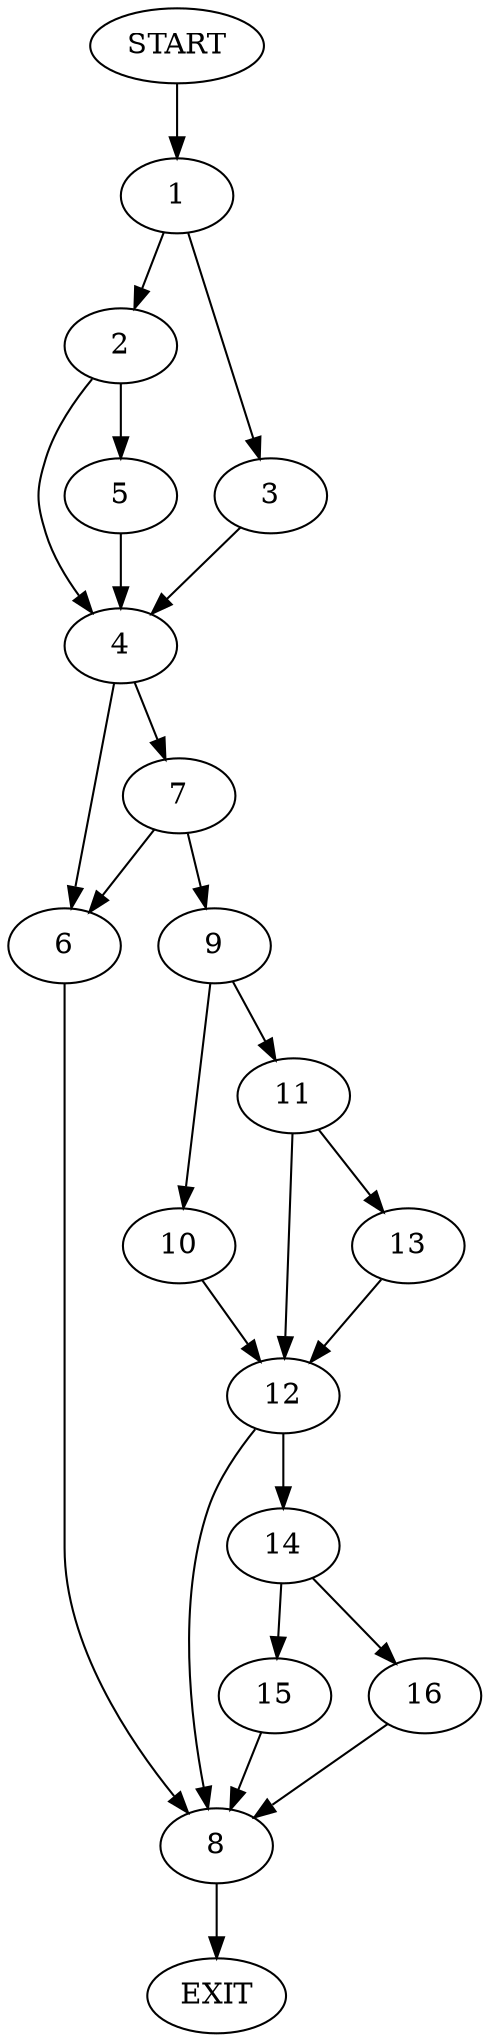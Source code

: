 digraph {
0 [label="START"]
17 [label="EXIT"]
0 -> 1
1 -> 2
1 -> 3
2 -> 4
2 -> 5
3 -> 4
4 -> 6
4 -> 7
5 -> 4
6 -> 8
7 -> 9
7 -> 6
9 -> 10
9 -> 11
8 -> 17
10 -> 12
11 -> 12
11 -> 13
12 -> 8
12 -> 14
13 -> 12
14 -> 15
14 -> 16
16 -> 8
15 -> 8
}
